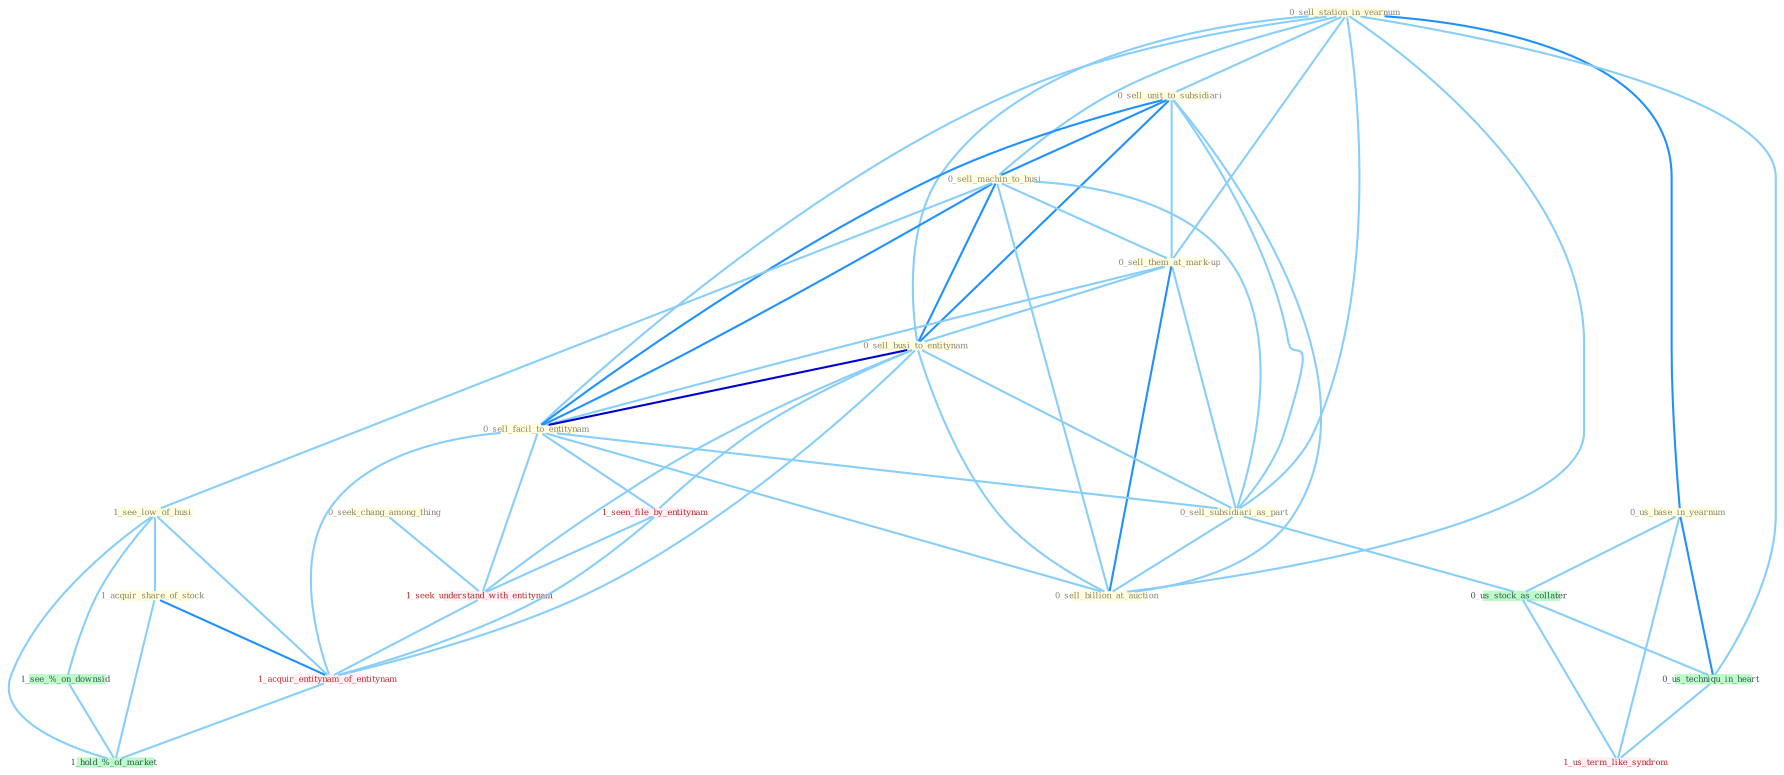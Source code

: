 Graph G{ 
    node
    [shape=polygon,style=filled,width=.5,height=.06,color="#BDFCC9",fixedsize=true,fontsize=4,
    fontcolor="#2f4f4f"];
    {node
    [color="#ffffe0", fontcolor="#8b7d6b"] "0_seek_chang_among_thing " "0_sell_station_in_yearnum " "0_sell_unit_to_subsidiari " "0_sell_machin_to_busi " "0_us_base_in_yearnum " "0_sell_them_at_mark-up " "0_sell_busi_to_entitynam " "0_sell_facil_to_entitynam " "0_sell_subsidiari_as_part " "0_sell_billion_at_auction " "1_see_low_of_busi " "1_acquir_share_of_stock "}
{node [color="#fff0f5", fontcolor="#b22222"] "1_seen_file_by_entitynam " "1_seek_understand_with_entitynam " "1_acquir_entitynam_of_entitynam " "1_us_term_like_syndrom "}
edge [color="#B0E2FF"];

	"0_seek_chang_among_thing " -- "1_seek_understand_with_entitynam " [w="1", color="#87cefa" ];
	"0_sell_station_in_yearnum " -- "0_sell_unit_to_subsidiari " [w="1", color="#87cefa" ];
	"0_sell_station_in_yearnum " -- "0_sell_machin_to_busi " [w="1", color="#87cefa" ];
	"0_sell_station_in_yearnum " -- "0_us_base_in_yearnum " [w="2", color="#1e90ff" , len=0.8];
	"0_sell_station_in_yearnum " -- "0_sell_them_at_mark-up " [w="1", color="#87cefa" ];
	"0_sell_station_in_yearnum " -- "0_sell_busi_to_entitynam " [w="1", color="#87cefa" ];
	"0_sell_station_in_yearnum " -- "0_sell_facil_to_entitynam " [w="1", color="#87cefa" ];
	"0_sell_station_in_yearnum " -- "0_sell_subsidiari_as_part " [w="1", color="#87cefa" ];
	"0_sell_station_in_yearnum " -- "0_sell_billion_at_auction " [w="1", color="#87cefa" ];
	"0_sell_station_in_yearnum " -- "0_us_techniqu_in_heart " [w="1", color="#87cefa" ];
	"0_sell_unit_to_subsidiari " -- "0_sell_machin_to_busi " [w="2", color="#1e90ff" , len=0.8];
	"0_sell_unit_to_subsidiari " -- "0_sell_them_at_mark-up " [w="1", color="#87cefa" ];
	"0_sell_unit_to_subsidiari " -- "0_sell_busi_to_entitynam " [w="2", color="#1e90ff" , len=0.8];
	"0_sell_unit_to_subsidiari " -- "0_sell_facil_to_entitynam " [w="2", color="#1e90ff" , len=0.8];
	"0_sell_unit_to_subsidiari " -- "0_sell_subsidiari_as_part " [w="1", color="#87cefa" ];
	"0_sell_unit_to_subsidiari " -- "0_sell_billion_at_auction " [w="1", color="#87cefa" ];
	"0_sell_machin_to_busi " -- "0_sell_them_at_mark-up " [w="1", color="#87cefa" ];
	"0_sell_machin_to_busi " -- "0_sell_busi_to_entitynam " [w="2", color="#1e90ff" , len=0.8];
	"0_sell_machin_to_busi " -- "0_sell_facil_to_entitynam " [w="2", color="#1e90ff" , len=0.8];
	"0_sell_machin_to_busi " -- "0_sell_subsidiari_as_part " [w="1", color="#87cefa" ];
	"0_sell_machin_to_busi " -- "0_sell_billion_at_auction " [w="1", color="#87cefa" ];
	"0_sell_machin_to_busi " -- "1_see_low_of_busi " [w="1", color="#87cefa" ];
	"0_us_base_in_yearnum " -- "0_us_stock_as_collater " [w="1", color="#87cefa" ];
	"0_us_base_in_yearnum " -- "0_us_techniqu_in_heart " [w="2", color="#1e90ff" , len=0.8];
	"0_us_base_in_yearnum " -- "1_us_term_like_syndrom " [w="1", color="#87cefa" ];
	"0_sell_them_at_mark-up " -- "0_sell_busi_to_entitynam " [w="1", color="#87cefa" ];
	"0_sell_them_at_mark-up " -- "0_sell_facil_to_entitynam " [w="1", color="#87cefa" ];
	"0_sell_them_at_mark-up " -- "0_sell_subsidiari_as_part " [w="1", color="#87cefa" ];
	"0_sell_them_at_mark-up " -- "0_sell_billion_at_auction " [w="2", color="#1e90ff" , len=0.8];
	"0_sell_busi_to_entitynam " -- "0_sell_facil_to_entitynam " [w="3", color="#0000cd" , len=0.6];
	"0_sell_busi_to_entitynam " -- "0_sell_subsidiari_as_part " [w="1", color="#87cefa" ];
	"0_sell_busi_to_entitynam " -- "0_sell_billion_at_auction " [w="1", color="#87cefa" ];
	"0_sell_busi_to_entitynam " -- "1_seen_file_by_entitynam " [w="1", color="#87cefa" ];
	"0_sell_busi_to_entitynam " -- "1_seek_understand_with_entitynam " [w="1", color="#87cefa" ];
	"0_sell_busi_to_entitynam " -- "1_acquir_entitynam_of_entitynam " [w="1", color="#87cefa" ];
	"0_sell_facil_to_entitynam " -- "0_sell_subsidiari_as_part " [w="1", color="#87cefa" ];
	"0_sell_facil_to_entitynam " -- "0_sell_billion_at_auction " [w="1", color="#87cefa" ];
	"0_sell_facil_to_entitynam " -- "1_seen_file_by_entitynam " [w="1", color="#87cefa" ];
	"0_sell_facil_to_entitynam " -- "1_seek_understand_with_entitynam " [w="1", color="#87cefa" ];
	"0_sell_facil_to_entitynam " -- "1_acquir_entitynam_of_entitynam " [w="1", color="#87cefa" ];
	"0_sell_subsidiari_as_part " -- "0_sell_billion_at_auction " [w="1", color="#87cefa" ];
	"0_sell_subsidiari_as_part " -- "0_us_stock_as_collater " [w="1", color="#87cefa" ];
	"1_see_low_of_busi " -- "1_acquir_share_of_stock " [w="1", color="#87cefa" ];
	"1_see_low_of_busi " -- "1_acquir_entitynam_of_entitynam " [w="1", color="#87cefa" ];
	"1_see_low_of_busi " -- "1_see_%_on_downsid " [w="1", color="#87cefa" ];
	"1_see_low_of_busi " -- "1_hold_%_of_market " [w="1", color="#87cefa" ];
	"1_acquir_share_of_stock " -- "1_acquir_entitynam_of_entitynam " [w="2", color="#1e90ff" , len=0.8];
	"1_acquir_share_of_stock " -- "1_hold_%_of_market " [w="1", color="#87cefa" ];
	"1_seen_file_by_entitynam " -- "1_seek_understand_with_entitynam " [w="1", color="#87cefa" ];
	"1_seen_file_by_entitynam " -- "1_acquir_entitynam_of_entitynam " [w="1", color="#87cefa" ];
	"0_us_stock_as_collater " -- "0_us_techniqu_in_heart " [w="1", color="#87cefa" ];
	"0_us_stock_as_collater " -- "1_us_term_like_syndrom " [w="1", color="#87cefa" ];
	"1_seek_understand_with_entitynam " -- "1_acquir_entitynam_of_entitynam " [w="1", color="#87cefa" ];
	"1_acquir_entitynam_of_entitynam " -- "1_hold_%_of_market " [w="1", color="#87cefa" ];
	"0_us_techniqu_in_heart " -- "1_us_term_like_syndrom " [w="1", color="#87cefa" ];
	"1_see_%_on_downsid " -- "1_hold_%_of_market " [w="1", color="#87cefa" ];
}